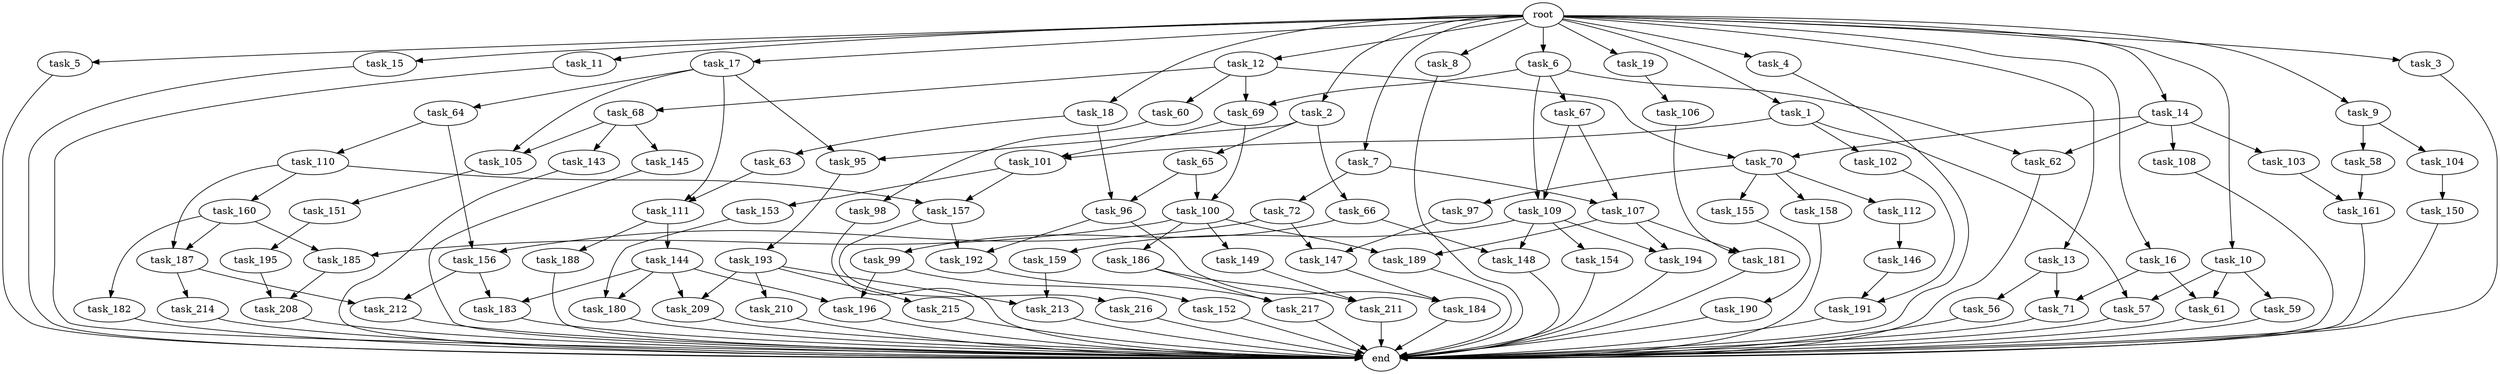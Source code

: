 digraph G {
  task_67 [size="42090679500.800003"];
  task_193 [size="30923764531.200001"];
  task_12 [size="102.400000"];
  task_5 [size="102.400000"];
  task_143 [size="21474836480.000000"];
  task_217 [size="44667659878.400002"];
  task_63 [size="85899345920.000000"];
  task_95 [size="17179869184.000000"];
  task_17 [size="102.400000"];
  task_2 [size="102.400000"];
  task_216 [size="85899345920.000000"];
  task_13 [size="102.400000"];
  task_161 [size="44667659878.400002"];
  task_60 [size="69578470195.199997"];
  task_102 [size="7730941132.800000"];
  task_15 [size="102.400000"];
  task_58 [size="7730941132.800000"];
  task_11 [size="102.400000"];
  task_150 [size="7730941132.800000"];
  task_151 [size="3435973836.800000"];
  task_109 [size="84181359001.600006"];
  task_191 [size="17179869184.000000"];
  task_64 [size="3435973836.800000"];
  task_104 [size="7730941132.800000"];
  root [size="0.000000"];
  task_72 [size="30923764531.200001"];
  task_69 [size="111669149696.000000"];
  task_97 [size="3435973836.800000"];
  task_189 [size="93630287052.800003"];
  task_71 [size="42949672960.000000"];
  task_152 [size="69578470195.199997"];
  task_190 [size="85899345920.000000"];
  task_8 [size="102.400000"];
  task_155 [size="3435973836.800000"];
  task_18 [size="102.400000"];
  task_215 [size="21474836480.000000"];
  task_103 [size="42090679500.800003"];
  task_180 [size="38654705664.000000"];
  task_194 [size="29205777612.800003"];
  task_105 [size="24910810316.800003"];
  task_57 [size="62706522521.600006"];
  task_106 [size="42090679500.800003"];
  task_186 [size="85899345920.000000"];
  task_196 [size="100502234726.400009"];
  task_195 [size="13743895347.200001"];
  task_188 [size="30923764531.200001"];
  task_144 [size="30923764531.200001"];
  task_4 [size="102.400000"];
  task_182 [size="85899345920.000000"];
  task_99 [size="7730941132.800000"];
  task_148 [size="29205777612.800003"];
  task_213 [size="42949672960.000000"];
  task_1 [size="102.400000"];
  task_3 [size="102.400000"];
  task_185 [size="171798691840.000000"];
  task_56 [size="21474836480.000000"];
  task_212 [size="76450417868.800003"];
  task_157 [size="68719476736.000000"];
  task_7 [size="102.400000"];
  task_66 [size="13743895347.200001"];
  task_9 [size="102.400000"];
  task_100 [size="111669149696.000000"];
  task_149 [size="85899345920.000000"];
  task_183 [size="52398601011.200005"];
  task_187 [size="99643241267.200012"];
  end [size="0.000000"];
  task_111 [size="11166914969.600000"];
  task_146 [size="30923764531.200001"];
  task_16 [size="102.400000"];
  task_19 [size="102.400000"];
  task_159 [size="21474836480.000000"];
  task_154 [size="21474836480.000000"];
  task_6 [size="102.400000"];
  task_101 [size="77309411328.000000"];
  task_62 [size="84181359001.600006"];
  task_192 [size="140874927308.800018"];
  task_112 [size="3435973836.800000"];
  task_65 [size="13743895347.200001"];
  task_96 [size="127990025420.800003"];
  task_158 [size="3435973836.800000"];
  task_160 [size="13743895347.200001"];
  task_184 [size="62706522521.600006"];
  task_210 [size="21474836480.000000"];
  task_68 [size="69578470195.199997"];
  task_211 [size="68719476736.000000"];
  task_208 [size="52398601011.200005"];
  task_61 [size="76450417868.800003"];
  task_108 [size="42090679500.800003"];
  task_209 [size="52398601011.200005"];
  task_214 [size="54975581388.800003"];
  task_59 [size="54975581388.800003"];
  task_70 [size="111669149696.000000"];
  task_156 [size="89335319756.800003"];
  task_145 [size="21474836480.000000"];
  task_181 [size="21474836480.000000"];
  task_10 [size="102.400000"];
  task_107 [size="73014444032.000000"];
  task_110 [size="85899345920.000000"];
  task_98 [size="7730941132.800000"];
  task_147 [size="6871947673.600000"];
  task_153 [size="54975581388.800003"];
  task_14 [size="102.400000"];

  task_67 -> task_109 [size="411041792.000000"];
  task_67 -> task_107 [size="411041792.000000"];
  task_193 -> task_215 [size="209715200.000000"];
  task_193 -> task_209 [size="209715200.000000"];
  task_193 -> task_210 [size="209715200.000000"];
  task_193 -> task_213 [size="209715200.000000"];
  task_12 -> task_60 [size="679477248.000000"];
  task_12 -> task_68 [size="679477248.000000"];
  task_12 -> task_69 [size="679477248.000000"];
  task_12 -> task_70 [size="679477248.000000"];
  task_5 -> end [size="1.000000"];
  task_143 -> end [size="1.000000"];
  task_217 -> end [size="1.000000"];
  task_63 -> task_111 [size="75497472.000000"];
  task_95 -> task_193 [size="301989888.000000"];
  task_17 -> task_64 [size="33554432.000000"];
  task_17 -> task_95 [size="33554432.000000"];
  task_17 -> task_105 [size="33554432.000000"];
  task_17 -> task_111 [size="33554432.000000"];
  task_2 -> task_65 [size="134217728.000000"];
  task_2 -> task_66 [size="134217728.000000"];
  task_2 -> task_95 [size="134217728.000000"];
  task_216 -> end [size="1.000000"];
  task_13 -> task_56 [size="209715200.000000"];
  task_13 -> task_71 [size="209715200.000000"];
  task_161 -> end [size="1.000000"];
  task_60 -> task_98 [size="75497472.000000"];
  task_102 -> task_191 [size="134217728.000000"];
  task_15 -> end [size="1.000000"];
  task_58 -> task_161 [size="301989888.000000"];
  task_11 -> end [size="1.000000"];
  task_150 -> end [size="1.000000"];
  task_151 -> task_195 [size="134217728.000000"];
  task_109 -> task_154 [size="209715200.000000"];
  task_109 -> task_194 [size="209715200.000000"];
  task_109 -> task_148 [size="209715200.000000"];
  task_109 -> task_159 [size="209715200.000000"];
  task_191 -> end [size="1.000000"];
  task_64 -> task_110 [size="838860800.000000"];
  task_64 -> task_156 [size="838860800.000000"];
  task_104 -> task_150 [size="75497472.000000"];
  root -> task_7 [size="1.000000"];
  root -> task_8 [size="1.000000"];
  root -> task_12 [size="1.000000"];
  root -> task_18 [size="1.000000"];
  root -> task_1 [size="1.000000"];
  root -> task_3 [size="1.000000"];
  root -> task_16 [size="1.000000"];
  root -> task_19 [size="1.000000"];
  root -> task_5 [size="1.000000"];
  root -> task_10 [size="1.000000"];
  root -> task_6 [size="1.000000"];
  root -> task_17 [size="1.000000"];
  root -> task_9 [size="1.000000"];
  root -> task_11 [size="1.000000"];
  root -> task_4 [size="1.000000"];
  root -> task_13 [size="1.000000"];
  root -> task_2 [size="1.000000"];
  root -> task_14 [size="1.000000"];
  root -> task_15 [size="1.000000"];
  task_72 -> task_156 [size="33554432.000000"];
  task_72 -> task_147 [size="33554432.000000"];
  task_69 -> task_100 [size="679477248.000000"];
  task_69 -> task_101 [size="679477248.000000"];
  task_97 -> task_147 [size="33554432.000000"];
  task_189 -> end [size="1.000000"];
  task_71 -> end [size="1.000000"];
  task_152 -> end [size="1.000000"];
  task_190 -> end [size="1.000000"];
  task_8 -> end [size="1.000000"];
  task_155 -> task_190 [size="838860800.000000"];
  task_18 -> task_63 [size="838860800.000000"];
  task_18 -> task_96 [size="838860800.000000"];
  task_215 -> end [size="1.000000"];
  task_103 -> task_161 [size="134217728.000000"];
  task_180 -> end [size="1.000000"];
  task_194 -> end [size="1.000000"];
  task_105 -> task_151 [size="33554432.000000"];
  task_57 -> end [size="1.000000"];
  task_106 -> task_181 [size="134217728.000000"];
  task_186 -> task_217 [size="134217728.000000"];
  task_186 -> task_211 [size="134217728.000000"];
  task_196 -> end [size="1.000000"];
  task_195 -> task_208 [size="301989888.000000"];
  task_188 -> end [size="1.000000"];
  task_144 -> task_180 [size="301989888.000000"];
  task_144 -> task_183 [size="301989888.000000"];
  task_144 -> task_196 [size="301989888.000000"];
  task_144 -> task_209 [size="301989888.000000"];
  task_4 -> end [size="1.000000"];
  task_182 -> end [size="1.000000"];
  task_99 -> task_152 [size="679477248.000000"];
  task_99 -> task_196 [size="679477248.000000"];
  task_148 -> end [size="1.000000"];
  task_213 -> end [size="1.000000"];
  task_1 -> task_101 [size="75497472.000000"];
  task_1 -> task_102 [size="75497472.000000"];
  task_1 -> task_57 [size="75497472.000000"];
  task_3 -> end [size="1.000000"];
  task_185 -> task_208 [size="209715200.000000"];
  task_56 -> end [size="1.000000"];
  task_212 -> end [size="1.000000"];
  task_157 -> task_216 [size="838860800.000000"];
  task_157 -> task_192 [size="838860800.000000"];
  task_7 -> task_72 [size="301989888.000000"];
  task_7 -> task_107 [size="301989888.000000"];
  task_66 -> task_99 [size="75497472.000000"];
  task_66 -> task_148 [size="75497472.000000"];
  task_9 -> task_104 [size="75497472.000000"];
  task_9 -> task_58 [size="75497472.000000"];
  task_100 -> task_149 [size="838860800.000000"];
  task_100 -> task_185 [size="838860800.000000"];
  task_100 -> task_189 [size="838860800.000000"];
  task_100 -> task_186 [size="838860800.000000"];
  task_149 -> task_211 [size="536870912.000000"];
  task_183 -> end [size="1.000000"];
  task_187 -> task_214 [size="536870912.000000"];
  task_187 -> task_212 [size="536870912.000000"];
  task_111 -> task_144 [size="301989888.000000"];
  task_111 -> task_188 [size="301989888.000000"];
  task_146 -> task_191 [size="33554432.000000"];
  task_16 -> task_61 [size="209715200.000000"];
  task_16 -> task_71 [size="209715200.000000"];
  task_19 -> task_106 [size="411041792.000000"];
  task_159 -> task_213 [size="209715200.000000"];
  task_154 -> end [size="1.000000"];
  task_6 -> task_67 [size="411041792.000000"];
  task_6 -> task_109 [size="411041792.000000"];
  task_6 -> task_62 [size="411041792.000000"];
  task_6 -> task_69 [size="411041792.000000"];
  task_101 -> task_153 [size="536870912.000000"];
  task_101 -> task_157 [size="536870912.000000"];
  task_62 -> end [size="1.000000"];
  task_192 -> task_217 [size="301989888.000000"];
  task_112 -> task_146 [size="301989888.000000"];
  task_65 -> task_100 [size="411041792.000000"];
  task_65 -> task_96 [size="411041792.000000"];
  task_96 -> task_184 [size="536870912.000000"];
  task_96 -> task_192 [size="536870912.000000"];
  task_158 -> end [size="1.000000"];
  task_160 -> task_182 [size="838860800.000000"];
  task_160 -> task_187 [size="838860800.000000"];
  task_160 -> task_185 [size="838860800.000000"];
  task_184 -> end [size="1.000000"];
  task_210 -> end [size="1.000000"];
  task_68 -> task_143 [size="209715200.000000"];
  task_68 -> task_105 [size="209715200.000000"];
  task_68 -> task_145 [size="209715200.000000"];
  task_211 -> end [size="1.000000"];
  task_208 -> end [size="1.000000"];
  task_61 -> end [size="1.000000"];
  task_108 -> end [size="1.000000"];
  task_209 -> end [size="1.000000"];
  task_214 -> end [size="1.000000"];
  task_59 -> end [size="1.000000"];
  task_70 -> task_97 [size="33554432.000000"];
  task_70 -> task_112 [size="33554432.000000"];
  task_70 -> task_155 [size="33554432.000000"];
  task_70 -> task_158 [size="33554432.000000"];
  task_156 -> task_212 [size="209715200.000000"];
  task_156 -> task_183 [size="209715200.000000"];
  task_145 -> end [size="1.000000"];
  task_181 -> end [size="1.000000"];
  task_10 -> task_59 [size="536870912.000000"];
  task_10 -> task_61 [size="536870912.000000"];
  task_10 -> task_57 [size="536870912.000000"];
  task_107 -> task_189 [size="75497472.000000"];
  task_107 -> task_181 [size="75497472.000000"];
  task_107 -> task_194 [size="75497472.000000"];
  task_110 -> task_160 [size="134217728.000000"];
  task_110 -> task_187 [size="134217728.000000"];
  task_110 -> task_157 [size="134217728.000000"];
  task_98 -> end [size="1.000000"];
  task_147 -> task_184 [size="75497472.000000"];
  task_153 -> task_180 [size="75497472.000000"];
  task_14 -> task_103 [size="411041792.000000"];
  task_14 -> task_108 [size="411041792.000000"];
  task_14 -> task_62 [size="411041792.000000"];
  task_14 -> task_70 [size="411041792.000000"];
}
